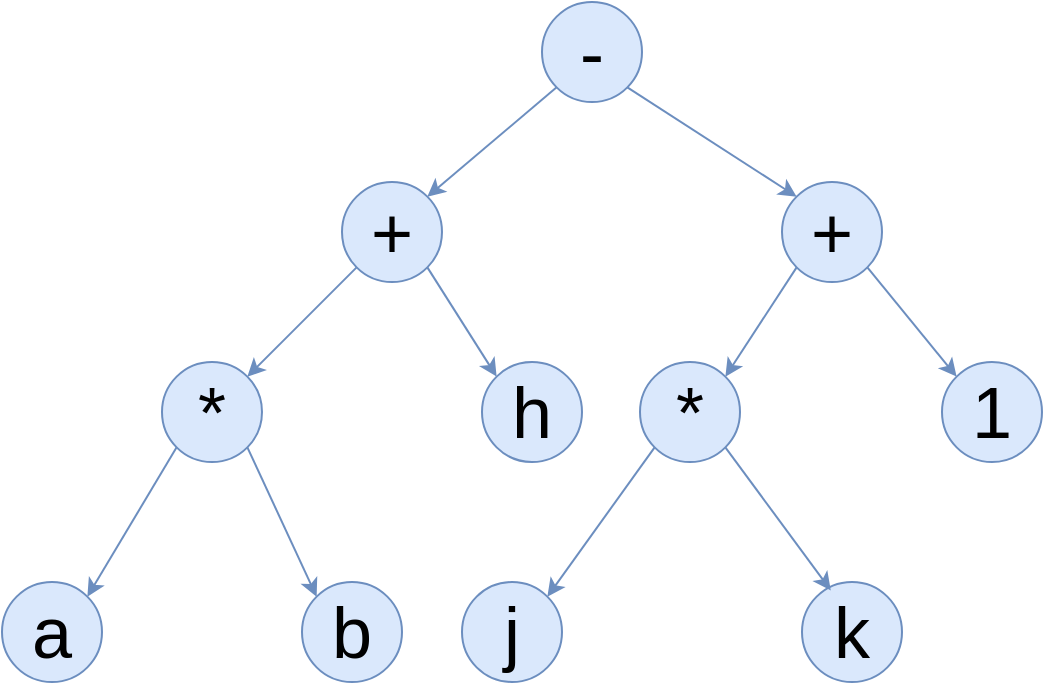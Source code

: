 <mxfile version="21.3.5" type="github">
  <diagram name="Página-1" id="cSMnIz5DItPFE8BZ3LtE">
    <mxGraphModel dx="1050" dy="575" grid="0" gridSize="10" guides="1" tooltips="1" connect="1" arrows="1" fold="1" page="1" pageScale="1" pageWidth="827" pageHeight="1169" math="0" shadow="0">
      <root>
        <mxCell id="0" />
        <mxCell id="1" parent="0" />
        <mxCell id="TAPfoVTatmZG19omLgFx-1" value="&lt;font style=&quot;font-size: 36px;&quot;&gt;-&lt;/font&gt;" style="ellipse;whiteSpace=wrap;html=1;aspect=fixed;fillColor=#dae8fc;strokeColor=#6c8ebf;" vertex="1" parent="1">
          <mxGeometry x="340" y="30" width="50" height="50" as="geometry" />
        </mxCell>
        <mxCell id="TAPfoVTatmZG19omLgFx-2" value="&lt;font style=&quot;font-size: 36px;&quot;&gt;+&lt;/font&gt;" style="ellipse;whiteSpace=wrap;html=1;aspect=fixed;fillColor=#dae8fc;strokeColor=#6c8ebf;" vertex="1" parent="1">
          <mxGeometry x="240" y="120" width="50" height="50" as="geometry" />
        </mxCell>
        <mxCell id="TAPfoVTatmZG19omLgFx-3" value="&lt;font style=&quot;font-size: 36px;&quot;&gt;+&lt;/font&gt;" style="ellipse;whiteSpace=wrap;html=1;aspect=fixed;fillColor=#dae8fc;strokeColor=#6c8ebf;" vertex="1" parent="1">
          <mxGeometry x="460" y="120" width="50" height="50" as="geometry" />
        </mxCell>
        <mxCell id="TAPfoVTatmZG19omLgFx-4" value="&lt;font style=&quot;font-size: 36px;&quot;&gt;*&lt;/font&gt;" style="ellipse;whiteSpace=wrap;html=1;aspect=fixed;fillColor=#dae8fc;strokeColor=#6c8ebf;" vertex="1" parent="1">
          <mxGeometry x="150" y="210" width="50" height="50" as="geometry" />
        </mxCell>
        <mxCell id="TAPfoVTatmZG19omLgFx-5" value="&lt;font style=&quot;font-size: 36px;&quot;&gt;h&lt;/font&gt;" style="ellipse;whiteSpace=wrap;html=1;aspect=fixed;fillColor=#dae8fc;strokeColor=#6c8ebf;" vertex="1" parent="1">
          <mxGeometry x="310" y="210" width="50" height="50" as="geometry" />
        </mxCell>
        <mxCell id="TAPfoVTatmZG19omLgFx-6" value="&lt;font style=&quot;font-size: 36px;&quot;&gt;a&lt;/font&gt;" style="ellipse;whiteSpace=wrap;html=1;aspect=fixed;fillColor=#dae8fc;strokeColor=#6c8ebf;" vertex="1" parent="1">
          <mxGeometry x="70" y="320" width="50" height="50" as="geometry" />
        </mxCell>
        <mxCell id="TAPfoVTatmZG19omLgFx-7" value="&lt;font style=&quot;font-size: 36px;&quot;&gt;b&lt;/font&gt;" style="ellipse;whiteSpace=wrap;html=1;aspect=fixed;fillColor=#dae8fc;strokeColor=#6c8ebf;" vertex="1" parent="1">
          <mxGeometry x="220" y="320" width="50" height="50" as="geometry" />
        </mxCell>
        <mxCell id="TAPfoVTatmZG19omLgFx-8" value="&lt;font style=&quot;font-size: 36px;&quot;&gt;*&lt;/font&gt;" style="ellipse;whiteSpace=wrap;html=1;aspect=fixed;fillColor=#dae8fc;strokeColor=#6c8ebf;" vertex="1" parent="1">
          <mxGeometry x="389" y="210" width="50" height="50" as="geometry" />
        </mxCell>
        <mxCell id="TAPfoVTatmZG19omLgFx-9" value="&lt;font style=&quot;font-size: 36px;&quot;&gt;1&lt;/font&gt;" style="ellipse;whiteSpace=wrap;html=1;aspect=fixed;fillColor=#dae8fc;strokeColor=#6c8ebf;" vertex="1" parent="1">
          <mxGeometry x="540" y="210" width="50" height="50" as="geometry" />
        </mxCell>
        <mxCell id="TAPfoVTatmZG19omLgFx-10" value="&lt;span style=&quot;font-size: 36px;&quot;&gt;j&lt;/span&gt;" style="ellipse;whiteSpace=wrap;html=1;aspect=fixed;fillColor=#dae8fc;strokeColor=#6c8ebf;" vertex="1" parent="1">
          <mxGeometry x="300" y="320" width="50" height="50" as="geometry" />
        </mxCell>
        <mxCell id="TAPfoVTatmZG19omLgFx-11" value="&lt;font style=&quot;font-size: 36px;&quot;&gt;k&lt;/font&gt;" style="ellipse;whiteSpace=wrap;html=1;aspect=fixed;fillColor=#dae8fc;strokeColor=#6c8ebf;" vertex="1" parent="1">
          <mxGeometry x="470" y="320" width="50" height="50" as="geometry" />
        </mxCell>
        <mxCell id="TAPfoVTatmZG19omLgFx-17" value="" style="endArrow=classic;html=1;rounded=0;exitX=0;exitY=1;exitDx=0;exitDy=0;entryX=1;entryY=0;entryDx=0;entryDy=0;fillColor=#dae8fc;strokeColor=#6c8ebf;" edge="1" parent="1" source="TAPfoVTatmZG19omLgFx-1" target="TAPfoVTatmZG19omLgFx-2">
          <mxGeometry width="50" height="50" relative="1" as="geometry">
            <mxPoint x="390" y="310" as="sourcePoint" />
            <mxPoint x="440" y="260" as="targetPoint" />
          </mxGeometry>
        </mxCell>
        <mxCell id="TAPfoVTatmZG19omLgFx-18" value="" style="endArrow=classic;html=1;rounded=0;exitX=0;exitY=1;exitDx=0;exitDy=0;entryX=1;entryY=0;entryDx=0;entryDy=0;fillColor=#dae8fc;strokeColor=#6c8ebf;" edge="1" parent="1" source="TAPfoVTatmZG19omLgFx-2" target="TAPfoVTatmZG19omLgFx-4">
          <mxGeometry width="50" height="50" relative="1" as="geometry">
            <mxPoint x="250" y="160" as="sourcePoint" />
            <mxPoint x="186" y="214" as="targetPoint" />
          </mxGeometry>
        </mxCell>
        <mxCell id="TAPfoVTatmZG19omLgFx-20" value="" style="endArrow=classic;html=1;rounded=0;exitX=0;exitY=1;exitDx=0;exitDy=0;entryX=1;entryY=0;entryDx=0;entryDy=0;fillColor=#dae8fc;strokeColor=#6c8ebf;" edge="1" parent="1" source="TAPfoVTatmZG19omLgFx-4" target="TAPfoVTatmZG19omLgFx-6">
          <mxGeometry width="50" height="50" relative="1" as="geometry">
            <mxPoint x="164" y="266" as="sourcePoint" />
            <mxPoint x="110" y="320" as="targetPoint" />
          </mxGeometry>
        </mxCell>
        <mxCell id="TAPfoVTatmZG19omLgFx-21" value="" style="endArrow=classic;html=1;rounded=0;exitX=1;exitY=1;exitDx=0;exitDy=0;entryX=0;entryY=0;entryDx=0;entryDy=0;fillColor=#dae8fc;strokeColor=#6c8ebf;" edge="1" parent="1" source="TAPfoVTatmZG19omLgFx-4" target="TAPfoVTatmZG19omLgFx-7">
          <mxGeometry width="50" height="50" relative="1" as="geometry">
            <mxPoint x="167" y="263" as="sourcePoint" />
            <mxPoint x="123" y="337" as="targetPoint" />
          </mxGeometry>
        </mxCell>
        <mxCell id="TAPfoVTatmZG19omLgFx-22" value="" style="endArrow=classic;html=1;rounded=0;entryX=0;entryY=0;entryDx=0;entryDy=0;exitX=1;exitY=1;exitDx=0;exitDy=0;fillColor=#dae8fc;strokeColor=#6c8ebf;" edge="1" parent="1" source="TAPfoVTatmZG19omLgFx-2" target="TAPfoVTatmZG19omLgFx-5">
          <mxGeometry width="50" height="50" relative="1" as="geometry">
            <mxPoint x="290" y="170" as="sourcePoint" />
            <mxPoint x="324" y="244" as="targetPoint" />
          </mxGeometry>
        </mxCell>
        <mxCell id="TAPfoVTatmZG19omLgFx-24" value="" style="endArrow=classic;html=1;rounded=0;entryX=0;entryY=0;entryDx=0;entryDy=0;exitX=1;exitY=1;exitDx=0;exitDy=0;fillColor=#dae8fc;strokeColor=#6c8ebf;" edge="1" parent="1" source="TAPfoVTatmZG19omLgFx-1" target="TAPfoVTatmZG19omLgFx-3">
          <mxGeometry width="50" height="50" relative="1" as="geometry">
            <mxPoint x="293" y="173" as="sourcePoint" />
            <mxPoint x="327" y="227" as="targetPoint" />
            <Array as="points" />
          </mxGeometry>
        </mxCell>
        <mxCell id="TAPfoVTatmZG19omLgFx-25" value="" style="endArrow=classic;html=1;rounded=0;entryX=0;entryY=0;entryDx=0;entryDy=0;exitX=1;exitY=1;exitDx=0;exitDy=0;fillColor=#dae8fc;strokeColor=#6c8ebf;" edge="1" parent="1" source="TAPfoVTatmZG19omLgFx-3" target="TAPfoVTatmZG19omLgFx-9">
          <mxGeometry width="50" height="50" relative="1" as="geometry">
            <mxPoint x="393" y="83" as="sourcePoint" />
            <mxPoint x="457" y="137" as="targetPoint" />
            <Array as="points" />
          </mxGeometry>
        </mxCell>
        <mxCell id="TAPfoVTatmZG19omLgFx-26" value="" style="endArrow=classic;html=1;rounded=0;exitX=0;exitY=1;exitDx=0;exitDy=0;entryX=1;entryY=0;entryDx=0;entryDy=0;fillColor=#dae8fc;strokeColor=#6c8ebf;" edge="1" parent="1" source="TAPfoVTatmZG19omLgFx-3" target="TAPfoVTatmZG19omLgFx-8">
          <mxGeometry width="50" height="50" relative="1" as="geometry">
            <mxPoint x="440" y="156" as="sourcePoint" />
            <mxPoint x="386" y="210" as="targetPoint" />
          </mxGeometry>
        </mxCell>
        <mxCell id="TAPfoVTatmZG19omLgFx-27" value="" style="endArrow=classic;html=1;rounded=0;exitX=0;exitY=1;exitDx=0;exitDy=0;entryX=1;entryY=0;entryDx=0;entryDy=0;fillColor=#dae8fc;strokeColor=#6c8ebf;" edge="1" parent="1" source="TAPfoVTatmZG19omLgFx-8" target="TAPfoVTatmZG19omLgFx-10">
          <mxGeometry width="50" height="50" relative="1" as="geometry">
            <mxPoint x="382" y="260" as="sourcePoint" />
            <mxPoint x="348" y="314" as="targetPoint" />
          </mxGeometry>
        </mxCell>
        <mxCell id="TAPfoVTatmZG19omLgFx-28" value="" style="endArrow=classic;html=1;rounded=0;entryX=0.288;entryY=0.084;entryDx=0;entryDy=0;exitX=1;exitY=1;exitDx=0;exitDy=0;entryPerimeter=0;fillColor=#dae8fc;strokeColor=#6c8ebf;" edge="1" parent="1" source="TAPfoVTatmZG19omLgFx-8" target="TAPfoVTatmZG19omLgFx-11">
          <mxGeometry width="50" height="50" relative="1" as="geometry">
            <mxPoint x="420" y="266" as="sourcePoint" />
            <mxPoint x="454" y="320" as="targetPoint" />
          </mxGeometry>
        </mxCell>
      </root>
    </mxGraphModel>
  </diagram>
</mxfile>
